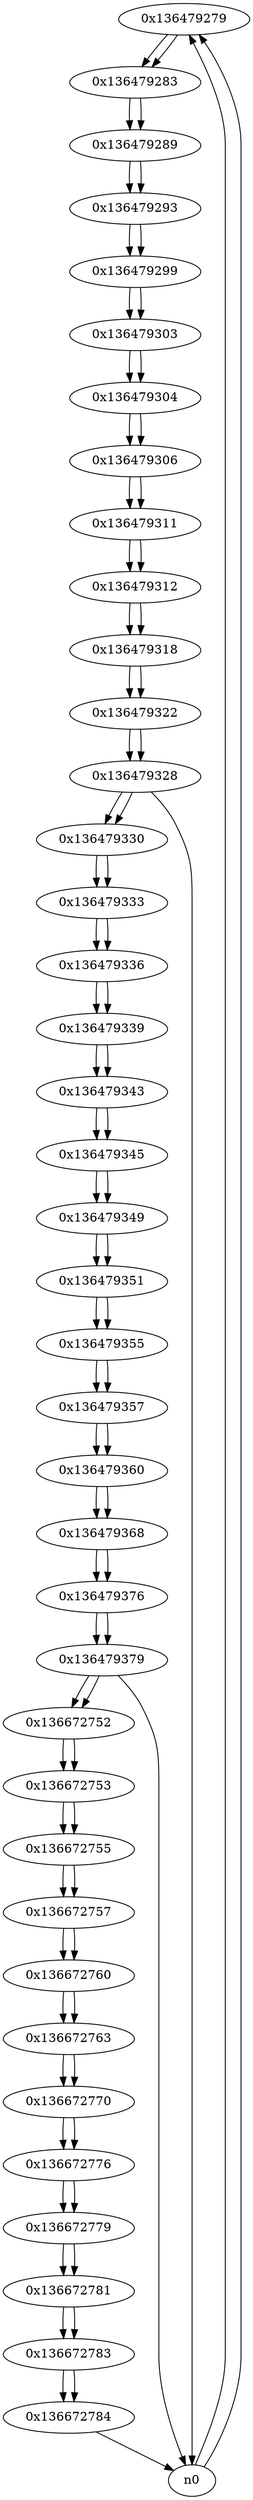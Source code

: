 digraph G{
/* nodes */
  n1 [label="0x136479279"]
  n2 [label="0x136479283"]
  n3 [label="0x136479289"]
  n4 [label="0x136479293"]
  n5 [label="0x136479299"]
  n6 [label="0x136479303"]
  n7 [label="0x136479304"]
  n8 [label="0x136479306"]
  n9 [label="0x136479311"]
  n10 [label="0x136479312"]
  n11 [label="0x136479318"]
  n12 [label="0x136479322"]
  n13 [label="0x136479328"]
  n14 [label="0x136479330"]
  n15 [label="0x136479333"]
  n16 [label="0x136479336"]
  n17 [label="0x136479339"]
  n18 [label="0x136479343"]
  n19 [label="0x136479345"]
  n20 [label="0x136479349"]
  n21 [label="0x136479351"]
  n22 [label="0x136479355"]
  n23 [label="0x136479357"]
  n24 [label="0x136479360"]
  n25 [label="0x136479368"]
  n26 [label="0x136479376"]
  n27 [label="0x136479379"]
  n28 [label="0x136672752"]
  n29 [label="0x136672753"]
  n30 [label="0x136672755"]
  n31 [label="0x136672757"]
  n32 [label="0x136672760"]
  n33 [label="0x136672763"]
  n34 [label="0x136672770"]
  n35 [label="0x136672776"]
  n36 [label="0x136672779"]
  n37 [label="0x136672781"]
  n38 [label="0x136672783"]
  n39 [label="0x136672784"]
/* edges */
n1 -> n2;
n0 -> n1;
n0 -> n1;
n2 -> n3;
n1 -> n2;
n3 -> n4;
n2 -> n3;
n4 -> n5;
n3 -> n4;
n5 -> n6;
n4 -> n5;
n6 -> n7;
n5 -> n6;
n7 -> n8;
n6 -> n7;
n8 -> n9;
n7 -> n8;
n9 -> n10;
n8 -> n9;
n10 -> n11;
n9 -> n10;
n11 -> n12;
n10 -> n11;
n12 -> n13;
n11 -> n12;
n13 -> n14;
n13 -> n0;
n12 -> n13;
n14 -> n15;
n13 -> n14;
n15 -> n16;
n14 -> n15;
n16 -> n17;
n15 -> n16;
n17 -> n18;
n16 -> n17;
n18 -> n19;
n17 -> n18;
n19 -> n20;
n18 -> n19;
n20 -> n21;
n19 -> n20;
n21 -> n22;
n20 -> n21;
n22 -> n23;
n21 -> n22;
n23 -> n24;
n22 -> n23;
n24 -> n25;
n23 -> n24;
n25 -> n26;
n24 -> n25;
n26 -> n27;
n25 -> n26;
n27 -> n28;
n27 -> n0;
n26 -> n27;
n28 -> n29;
n27 -> n28;
n29 -> n30;
n28 -> n29;
n30 -> n31;
n29 -> n30;
n31 -> n32;
n30 -> n31;
n32 -> n33;
n31 -> n32;
n33 -> n34;
n32 -> n33;
n34 -> n35;
n33 -> n34;
n35 -> n36;
n34 -> n35;
n36 -> n37;
n35 -> n36;
n37 -> n38;
n36 -> n37;
n38 -> n39;
n37 -> n38;
n39 -> n0;
n38 -> n39;
}

